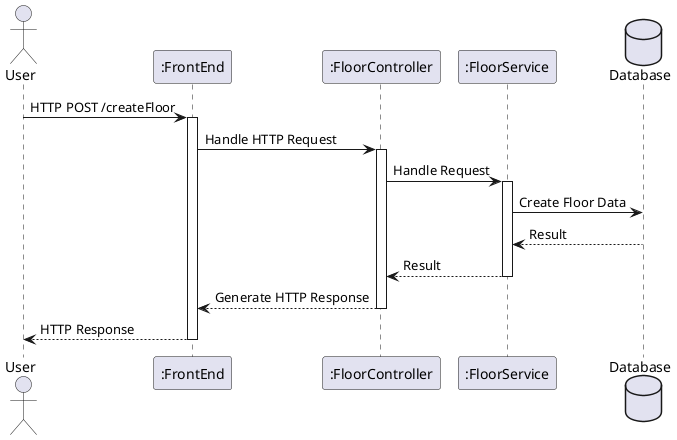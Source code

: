 @startuml
actor "User" as user
participant ":FrontEnd" as frontend
participant ":FloorController" as controller
participant ":FloorService" as service
database "Database" as db

user -> frontend: HTTP POST /createFloor
activate frontend
frontend -> controller: Handle HTTP Request
activate controller
controller -> service: Handle Request
activate service
service -> db: Create Floor Data
db --> service: Result
service --> controller: Result
deactivate service
controller --> frontend: Generate HTTP Response
deactivate controller
frontend --> user: HTTP Response
deactivate frontend
@enduml

